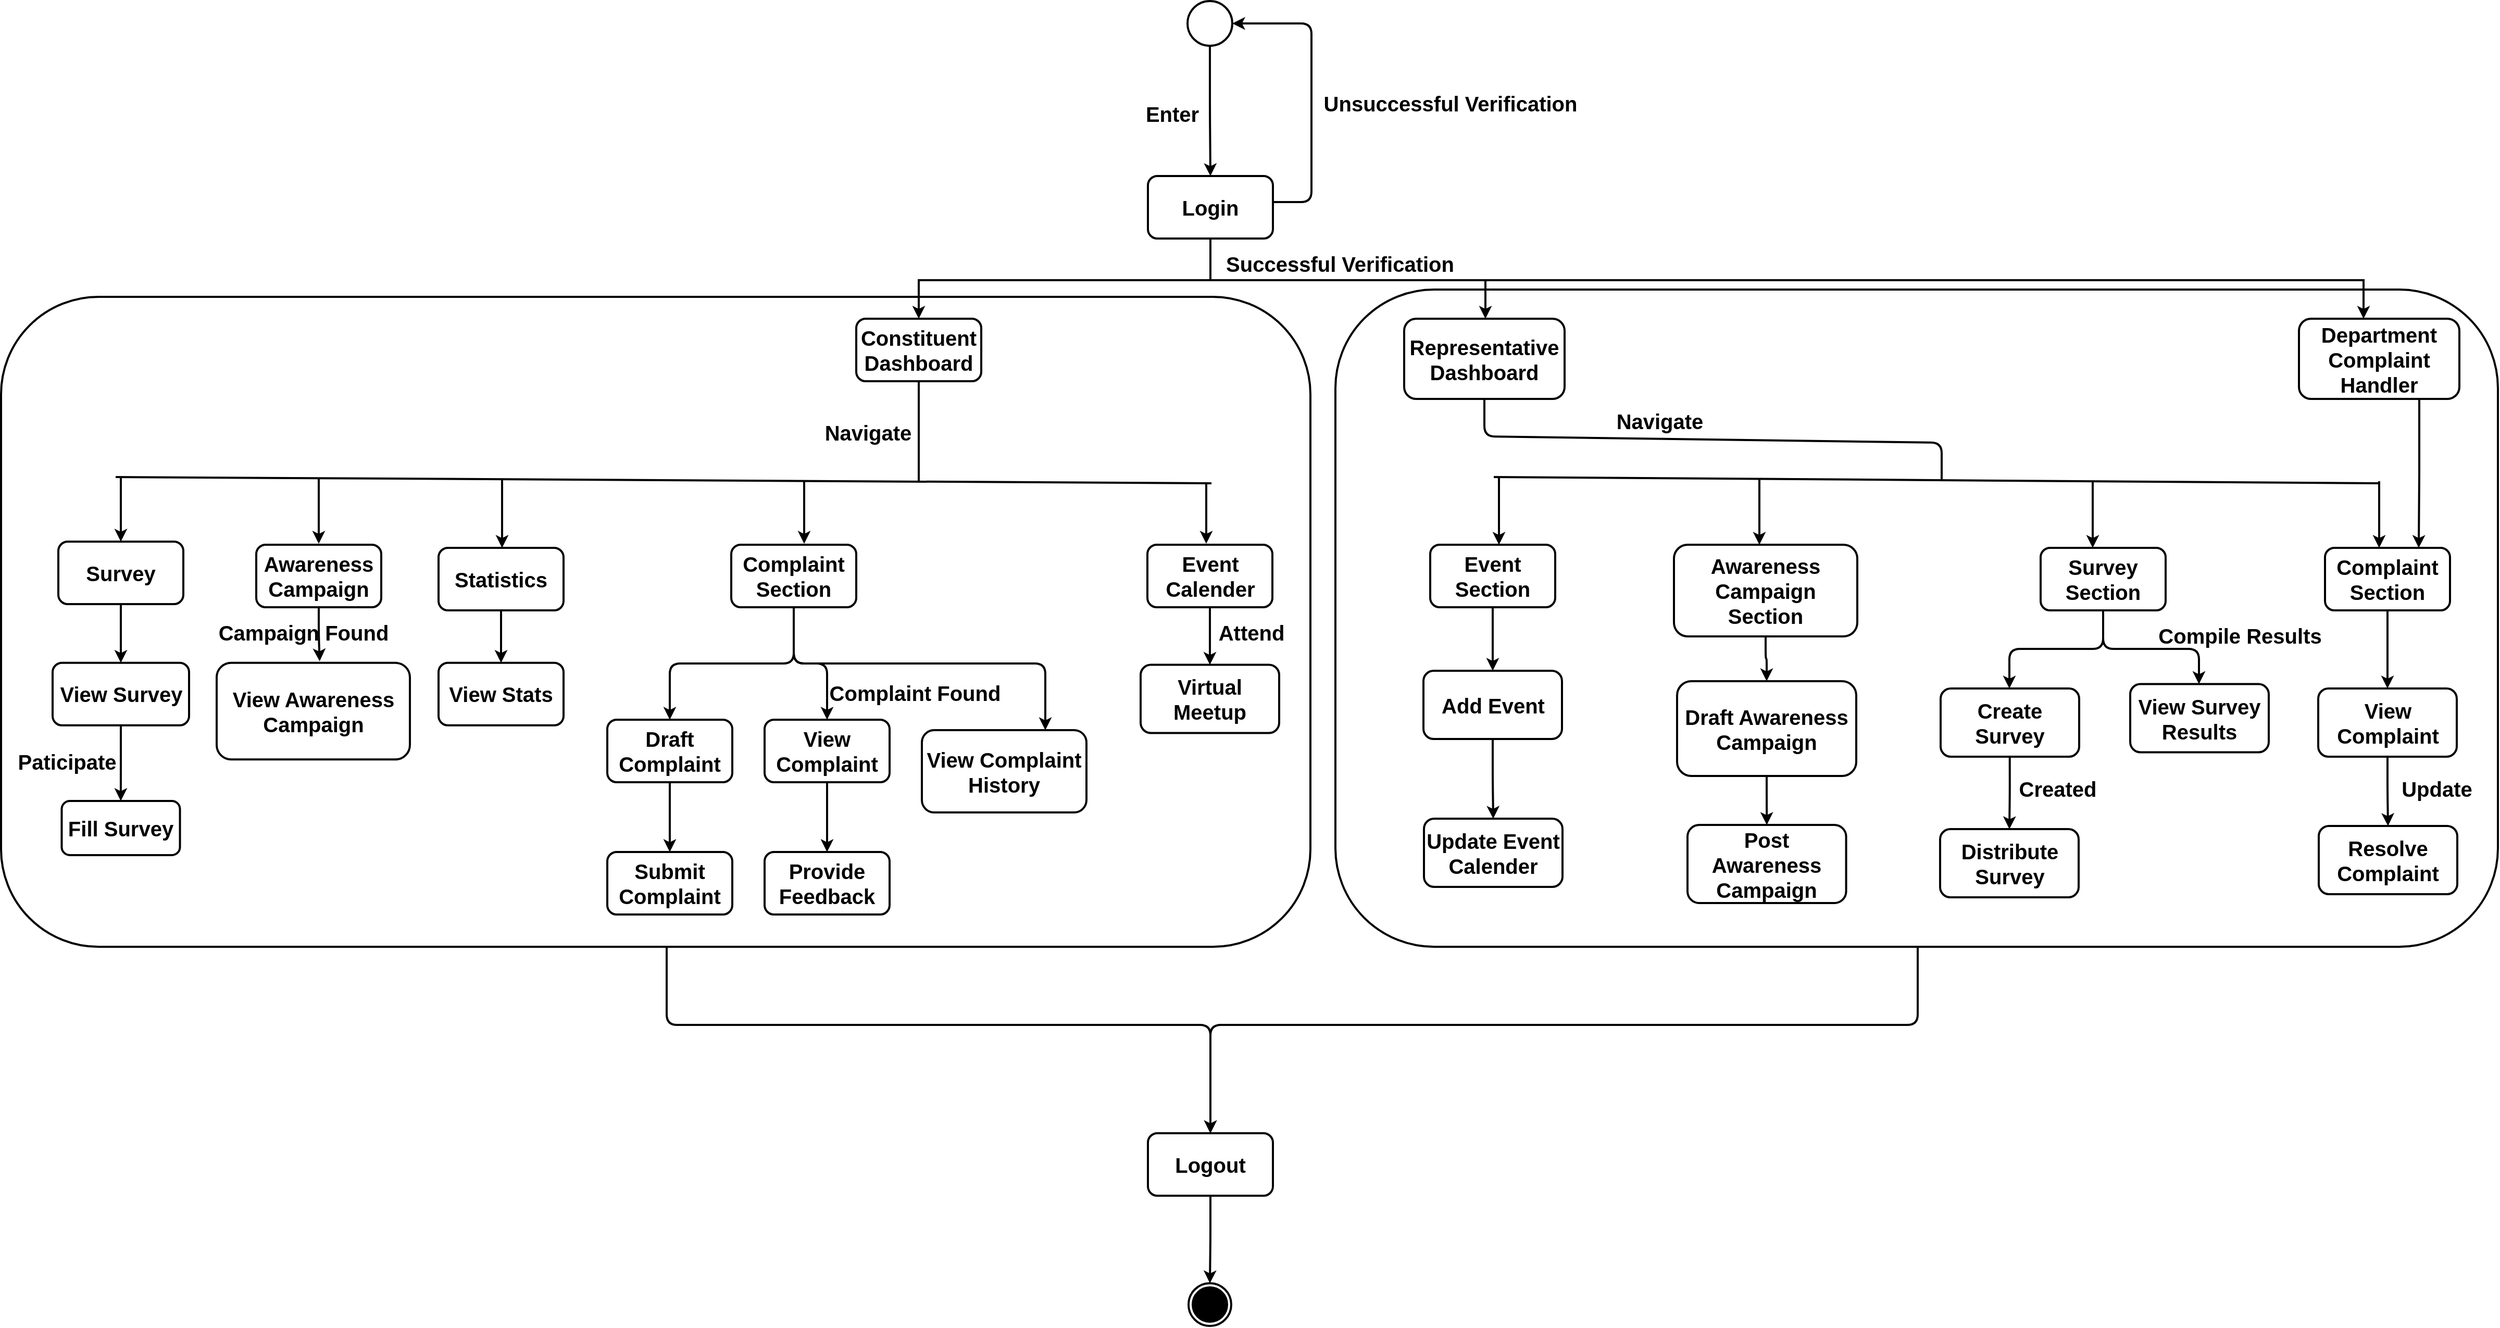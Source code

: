 <mxfile version="26.0.4">
  <diagram name="Page-1" id="58cdce13-f638-feb5-8d6f-7d28b1aa9fa0">
    <mxGraphModel dx="1289" dy="718" grid="0" gridSize="10" guides="1" tooltips="1" connect="1" arrows="1" fold="1" page="0" pageScale="1" pageWidth="1100" pageHeight="850" background="none" math="0" shadow="0">
      <root>
        <mxCell id="0" />
        <mxCell id="1" parent="0" />
        <mxCell id="kDdogtKYeGdFu2iAVPlt-46" value="" style="rounded=1;whiteSpace=wrap;html=1;fillColor=none;strokeWidth=2;fontSize=20;fontStyle=1" parent="1" vertex="1">
          <mxGeometry x="-563" y="174" width="1257" height="624" as="geometry" />
        </mxCell>
        <mxCell id="kDdogtKYeGdFu2iAVPlt-47" value="" style="rounded=1;whiteSpace=wrap;html=1;fillColor=none;strokeWidth=2;fontSize=20;fontStyle=1" parent="1" vertex="1">
          <mxGeometry x="718" y="167" width="1116" height="631" as="geometry" />
        </mxCell>
        <mxCell id="kDdogtKYeGdFu2iAVPlt-49" style="edgeStyle=orthogonalEdgeStyle;rounded=1;orthogonalLoop=1;jettySize=auto;html=1;entryX=0.5;entryY=0;entryDx=0;entryDy=0;strokeWidth=2;fontSize=20;fontStyle=1;curved=0;" parent="1" source="kDdogtKYeGdFu2iAVPlt-46" target="kDdogtKYeGdFu2iAVPlt-48" edge="1">
          <mxGeometry relative="1" as="geometry">
            <Array as="points">
              <mxPoint x="76" y="873" />
              <mxPoint x="598" y="873" />
            </Array>
          </mxGeometry>
        </mxCell>
        <mxCell id="ceck4IdtYcHGicZahIzw-30" style="edgeStyle=orthogonalEdgeStyle;rounded=0;orthogonalLoop=1;jettySize=auto;html=1;strokeWidth=2;fontSize=20;fontStyle=1" parent="1" source="ceck4IdtYcHGicZahIzw-2" target="ceck4IdtYcHGicZahIzw-18" edge="1">
          <mxGeometry relative="1" as="geometry">
            <Array as="points">
              <mxPoint x="598" y="158" />
              <mxPoint x="318" y="158" />
            </Array>
          </mxGeometry>
        </mxCell>
        <mxCell id="ceck4IdtYcHGicZahIzw-31" style="edgeStyle=orthogonalEdgeStyle;rounded=0;orthogonalLoop=1;jettySize=auto;html=1;strokeWidth=2;fontSize=20;fontStyle=1" parent="1" source="ceck4IdtYcHGicZahIzw-2" target="ceck4IdtYcHGicZahIzw-19" edge="1">
          <mxGeometry relative="1" as="geometry">
            <Array as="points">
              <mxPoint x="598" y="158" />
              <mxPoint x="862" y="158" />
            </Array>
          </mxGeometry>
        </mxCell>
        <mxCell id="7FAmfiopbbTKOHNVbmr1-15" style="edgeStyle=orthogonalEdgeStyle;rounded=0;orthogonalLoop=1;jettySize=auto;html=1;strokeWidth=2;fontSize=20;fontStyle=1" parent="1" source="ceck4IdtYcHGicZahIzw-2" target="7FAmfiopbbTKOHNVbmr1-14" edge="1">
          <mxGeometry relative="1" as="geometry">
            <Array as="points">
              <mxPoint x="598" y="158" />
              <mxPoint x="1705" y="158" />
            </Array>
          </mxGeometry>
        </mxCell>
        <mxCell id="ceck4IdtYcHGicZahIzw-2" value="&lt;span&gt;Login&lt;/span&gt;" style="whiteSpace=wrap;html=1;fontSize=20;fillColor=none;rounded=1;strokeWidth=2;fontStyle=1" parent="1" vertex="1">
          <mxGeometry x="538" y="58" width="120" height="60" as="geometry" />
        </mxCell>
        <mxCell id="ceck4IdtYcHGicZahIzw-29" style="edgeStyle=orthogonalEdgeStyle;rounded=1;orthogonalLoop=1;jettySize=auto;html=1;entryX=0.5;entryY=0;entryDx=0;entryDy=0;strokeWidth=2;fontSize=20;fontStyle=1;curved=0;" parent="1" source="ceck4IdtYcHGicZahIzw-14" target="ceck4IdtYcHGicZahIzw-2" edge="1">
          <mxGeometry relative="1" as="geometry" />
        </mxCell>
        <mxCell id="ceck4IdtYcHGicZahIzw-14" value="" style="strokeWidth=2;html=1;shape=mxgraph.flowchart.start_2;whiteSpace=wrap;fillColor=none;fontSize=20;fontStyle=1" parent="1" vertex="1">
          <mxGeometry x="576" y="-110" width="43" height="43" as="geometry" />
        </mxCell>
        <mxCell id="ceck4IdtYcHGicZahIzw-17" style="edgeStyle=orthogonalEdgeStyle;rounded=1;orthogonalLoop=1;jettySize=auto;html=1;entryX=1;entryY=0.5;entryDx=0;entryDy=0;entryPerimeter=0;strokeWidth=2;fontSize=20;fontStyle=1;curved=0;" parent="1" source="ceck4IdtYcHGicZahIzw-2" target="ceck4IdtYcHGicZahIzw-14" edge="1">
          <mxGeometry relative="1" as="geometry">
            <Array as="points">
              <mxPoint x="695" y="83" />
              <mxPoint x="695" y="-88" />
            </Array>
          </mxGeometry>
        </mxCell>
        <mxCell id="ceck4IdtYcHGicZahIzw-18" value="&lt;span&gt;Constituent&lt;/span&gt;&lt;div&gt;&lt;span&gt;Dashboard&lt;/span&gt;&lt;/div&gt;" style="whiteSpace=wrap;html=1;fontSize=20;fillColor=none;rounded=1;strokeWidth=2;fontStyle=1" parent="1" vertex="1">
          <mxGeometry x="258" y="195" width="120" height="60" as="geometry" />
        </mxCell>
        <mxCell id="ceck4IdtYcHGicZahIzw-19" value="&lt;span&gt;Representative&lt;/span&gt;&lt;div&gt;&lt;span&gt;Dashboard&lt;/span&gt;&lt;span&gt;&lt;br&gt;&lt;/span&gt;&lt;/div&gt;" style="whiteSpace=wrap;html=1;fontSize=20;fillColor=none;rounded=1;strokeWidth=2;fontStyle=1" parent="1" vertex="1">
          <mxGeometry x="784" y="195" width="154" height="77" as="geometry" />
        </mxCell>
        <mxCell id="kDdogtKYeGdFu2iAVPlt-31" style="edgeStyle=orthogonalEdgeStyle;rounded=1;orthogonalLoop=1;jettySize=auto;html=1;entryX=0.5;entryY=0;entryDx=0;entryDy=0;strokeWidth=2;fontSize=20;fontStyle=1;curved=0;" parent="1" source="ceck4IdtYcHGicZahIzw-33" target="ceck4IdtYcHGicZahIzw-34" edge="1">
          <mxGeometry relative="1" as="geometry" />
        </mxCell>
        <mxCell id="kDdogtKYeGdFu2iAVPlt-32" style="edgeStyle=orthogonalEdgeStyle;rounded=1;orthogonalLoop=1;jettySize=auto;html=1;entryX=0.5;entryY=0;entryDx=0;entryDy=0;strokeWidth=2;fontSize=20;fontStyle=1;curved=0;" parent="1" source="ceck4IdtYcHGicZahIzw-33" target="ceck4IdtYcHGicZahIzw-36" edge="1">
          <mxGeometry relative="1" as="geometry" />
        </mxCell>
        <mxCell id="kDdogtKYeGdFu2iAVPlt-33" style="edgeStyle=orthogonalEdgeStyle;rounded=1;orthogonalLoop=1;jettySize=auto;html=1;entryX=0.75;entryY=0;entryDx=0;entryDy=0;strokeWidth=2;fontSize=20;fontStyle=1;curved=0;" parent="1" source="ceck4IdtYcHGicZahIzw-33" target="ceck4IdtYcHGicZahIzw-37" edge="1">
          <mxGeometry relative="1" as="geometry">
            <Array as="points">
              <mxPoint x="198" y="526" />
              <mxPoint x="440" y="526" />
            </Array>
          </mxGeometry>
        </mxCell>
        <mxCell id="ceck4IdtYcHGicZahIzw-33" value="&lt;span&gt;Complaint Section&lt;/span&gt;" style="whiteSpace=wrap;html=1;fontSize=20;fillColor=none;rounded=1;strokeWidth=2;fontStyle=1" parent="1" vertex="1">
          <mxGeometry x="138" y="412" width="120" height="60" as="geometry" />
        </mxCell>
        <mxCell id="kDdogtKYeGdFu2iAVPlt-34" style="edgeStyle=orthogonalEdgeStyle;rounded=1;orthogonalLoop=1;jettySize=auto;html=1;strokeWidth=2;fontSize=20;fontStyle=1;curved=0;" parent="1" source="ceck4IdtYcHGicZahIzw-34" target="ceck4IdtYcHGicZahIzw-35" edge="1">
          <mxGeometry relative="1" as="geometry" />
        </mxCell>
        <mxCell id="ceck4IdtYcHGicZahIzw-34" value="&lt;span&gt;Draft Complaint&lt;/span&gt;" style="whiteSpace=wrap;html=1;fontSize=20;fillColor=none;rounded=1;strokeWidth=2;fontStyle=1" parent="1" vertex="1">
          <mxGeometry x="19" y="580" width="120" height="60" as="geometry" />
        </mxCell>
        <mxCell id="ceck4IdtYcHGicZahIzw-35" value="&lt;span&gt;Submit Complaint&lt;/span&gt;" style="whiteSpace=wrap;html=1;fontSize=20;fillColor=none;rounded=1;strokeWidth=2;fontStyle=1" parent="1" vertex="1">
          <mxGeometry x="19" y="707" width="120" height="60" as="geometry" />
        </mxCell>
        <mxCell id="kDdogtKYeGdFu2iAVPlt-35" style="edgeStyle=orthogonalEdgeStyle;rounded=1;orthogonalLoop=1;jettySize=auto;html=1;strokeWidth=2;fontSize=20;fontStyle=1;curved=0;" parent="1" source="ceck4IdtYcHGicZahIzw-36" target="ceck4IdtYcHGicZahIzw-40" edge="1">
          <mxGeometry relative="1" as="geometry" />
        </mxCell>
        <mxCell id="ceck4IdtYcHGicZahIzw-36" value="&lt;span&gt;View Complaint&lt;/span&gt;" style="whiteSpace=wrap;html=1;fontSize=20;fillColor=none;rounded=1;strokeWidth=2;fontStyle=1" parent="1" vertex="1">
          <mxGeometry x="170" y="580" width="120" height="60" as="geometry" />
        </mxCell>
        <mxCell id="ceck4IdtYcHGicZahIzw-37" value="&lt;span&gt;View Complaint History&lt;/span&gt;" style="whiteSpace=wrap;html=1;fontSize=20;fillColor=none;rounded=1;strokeWidth=2;fontStyle=1" parent="1" vertex="1">
          <mxGeometry x="321" y="590" width="158" height="79" as="geometry" />
        </mxCell>
        <mxCell id="kDdogtKYeGdFu2iAVPlt-36" style="edgeStyle=orthogonalEdgeStyle;rounded=1;orthogonalLoop=1;jettySize=auto;html=1;strokeWidth=2;fontSize=20;fontStyle=1;curved=0;" parent="1" source="ceck4IdtYcHGicZahIzw-38" target="ceck4IdtYcHGicZahIzw-39" edge="1">
          <mxGeometry relative="1" as="geometry" />
        </mxCell>
        <mxCell id="ceck4IdtYcHGicZahIzw-38" value="&lt;span&gt;Event Calender&lt;/span&gt;" style="whiteSpace=wrap;html=1;fontSize=20;fillColor=none;rounded=1;strokeWidth=2;fontStyle=1" parent="1" vertex="1">
          <mxGeometry x="537.5" y="412" width="120" height="60" as="geometry" />
        </mxCell>
        <mxCell id="ceck4IdtYcHGicZahIzw-39" value="&lt;span&gt;Virtual Meetup&lt;/span&gt;" style="whiteSpace=wrap;html=1;fontSize=20;fillColor=none;rounded=1;strokeWidth=2;fontStyle=1" parent="1" vertex="1">
          <mxGeometry x="531" y="527.25" width="133" height="65.5" as="geometry" />
        </mxCell>
        <mxCell id="ceck4IdtYcHGicZahIzw-40" value="&lt;span&gt;Provide Feedback&lt;/span&gt;" style="whiteSpace=wrap;html=1;fontSize=20;fillColor=none;rounded=1;strokeWidth=2;fontStyle=1" parent="1" vertex="1">
          <mxGeometry x="170" y="707" width="120" height="60" as="geometry" />
        </mxCell>
        <mxCell id="ceck4IdtYcHGicZahIzw-41" value="&lt;span&gt;Awareness Campaign&lt;/span&gt;" style="whiteSpace=wrap;html=1;fontSize=20;fillColor=none;rounded=1;strokeWidth=2;fontStyle=1" parent="1" vertex="1">
          <mxGeometry x="-318" y="412" width="120" height="60" as="geometry" />
        </mxCell>
        <mxCell id="kDdogtKYeGdFu2iAVPlt-30" style="edgeStyle=orthogonalEdgeStyle;rounded=1;orthogonalLoop=1;jettySize=auto;html=1;strokeWidth=2;fontSize=20;fontStyle=1;curved=0;" parent="1" source="ceck4IdtYcHGicZahIzw-42" target="kDdogtKYeGdFu2iAVPlt-5" edge="1">
          <mxGeometry relative="1" as="geometry" />
        </mxCell>
        <mxCell id="ceck4IdtYcHGicZahIzw-42" value="&lt;span&gt;Statistics&lt;/span&gt;" style="whiteSpace=wrap;html=1;fontSize=20;fillColor=none;rounded=1;strokeWidth=2;fontStyle=1" parent="1" vertex="1">
          <mxGeometry x="-143" y="415" width="120" height="60" as="geometry" />
        </mxCell>
        <mxCell id="kDdogtKYeGdFu2iAVPlt-26" style="edgeStyle=orthogonalEdgeStyle;rounded=1;orthogonalLoop=1;jettySize=auto;html=1;strokeWidth=2;fontSize=20;fontStyle=1;curved=0;" parent="1" source="ceck4IdtYcHGicZahIzw-44" target="kDdogtKYeGdFu2iAVPlt-7" edge="1">
          <mxGeometry relative="1" as="geometry" />
        </mxCell>
        <mxCell id="ceck4IdtYcHGicZahIzw-44" value="&lt;span&gt;Survey&lt;/span&gt;" style="whiteSpace=wrap;html=1;fontSize=20;fillColor=none;rounded=1;strokeWidth=2;fontStyle=1" parent="1" vertex="1">
          <mxGeometry x="-508" y="409" width="120" height="60" as="geometry" />
        </mxCell>
        <mxCell id="kDdogtKYeGdFu2iAVPlt-37" style="edgeStyle=orthogonalEdgeStyle;rounded=1;orthogonalLoop=1;jettySize=auto;html=1;strokeWidth=2;fontSize=20;fontStyle=1;curved=0;" parent="1" source="ceck4IdtYcHGicZahIzw-45" target="ceck4IdtYcHGicZahIzw-46" edge="1">
          <mxGeometry relative="1" as="geometry" />
        </mxCell>
        <mxCell id="ceck4IdtYcHGicZahIzw-45" value="&lt;span&gt;Event Section&lt;/span&gt;" style="whiteSpace=wrap;html=1;fontSize=20;fillColor=none;rounded=1;strokeWidth=2;fontStyle=1" parent="1" vertex="1">
          <mxGeometry x="809" y="412" width="120" height="60" as="geometry" />
        </mxCell>
        <mxCell id="kDdogtKYeGdFu2iAVPlt-38" style="edgeStyle=orthogonalEdgeStyle;rounded=1;orthogonalLoop=1;jettySize=auto;html=1;strokeWidth=2;fontSize=20;fontStyle=1;curved=0;" parent="1" source="ceck4IdtYcHGicZahIzw-46" target="ceck4IdtYcHGicZahIzw-47" edge="1">
          <mxGeometry relative="1" as="geometry" />
        </mxCell>
        <mxCell id="ceck4IdtYcHGicZahIzw-46" value="&lt;span&gt;Add Event&lt;/span&gt;" style="whiteSpace=wrap;html=1;fontSize=20;fillColor=none;rounded=1;strokeWidth=2;fontStyle=1" parent="1" vertex="1">
          <mxGeometry x="802.5" y="533" width="133" height="65.5" as="geometry" />
        </mxCell>
        <mxCell id="ceck4IdtYcHGicZahIzw-47" value="&lt;span&gt;Update Event Calender&lt;/span&gt;" style="whiteSpace=wrap;html=1;fontSize=20;fillColor=none;rounded=1;strokeWidth=2;fontStyle=1" parent="1" vertex="1">
          <mxGeometry x="803" y="675" width="133" height="65.5" as="geometry" />
        </mxCell>
        <mxCell id="kDdogtKYeGdFu2iAVPlt-39" style="edgeStyle=orthogonalEdgeStyle;rounded=1;orthogonalLoop=1;jettySize=auto;html=1;strokeWidth=2;fontSize=20;fontStyle=1;curved=0;" parent="1" source="ceck4IdtYcHGicZahIzw-48" target="ceck4IdtYcHGicZahIzw-49" edge="1">
          <mxGeometry relative="1" as="geometry" />
        </mxCell>
        <mxCell id="ceck4IdtYcHGicZahIzw-48" value="&lt;span&gt;Awareness Campaign Section&lt;/span&gt;" style="whiteSpace=wrap;html=1;fontSize=20;fillColor=none;rounded=1;strokeWidth=2;fontStyle=1" parent="1" vertex="1">
          <mxGeometry x="1043" y="412" width="176" height="88" as="geometry" />
        </mxCell>
        <mxCell id="kDdogtKYeGdFu2iAVPlt-40" style="edgeStyle=orthogonalEdgeStyle;rounded=1;orthogonalLoop=1;jettySize=auto;html=1;strokeWidth=2;fontSize=20;fontStyle=1;curved=0;" parent="1" source="ceck4IdtYcHGicZahIzw-49" target="ceck4IdtYcHGicZahIzw-50" edge="1">
          <mxGeometry relative="1" as="geometry" />
        </mxCell>
        <mxCell id="ceck4IdtYcHGicZahIzw-49" value="&lt;span&gt;Draft Awareness Campaign&lt;/span&gt;" style="whiteSpace=wrap;html=1;fontSize=20;fillColor=none;rounded=1;strokeWidth=2;fontStyle=1" parent="1" vertex="1">
          <mxGeometry x="1046" y="543" width="172" height="91" as="geometry" />
        </mxCell>
        <mxCell id="ceck4IdtYcHGicZahIzw-50" value="&lt;span&gt;Post Awareness Campaign&lt;/span&gt;" style="whiteSpace=wrap;html=1;fontSize=20;fillColor=none;rounded=1;strokeWidth=2;fontStyle=1" parent="1" vertex="1">
          <mxGeometry x="1056" y="681" width="152.29" height="75" as="geometry" />
        </mxCell>
        <mxCell id="kDdogtKYeGdFu2iAVPlt-41" style="edgeStyle=orthogonalEdgeStyle;rounded=1;orthogonalLoop=1;jettySize=auto;html=1;strokeWidth=2;fontSize=20;fontStyle=1;curved=0;" parent="1" source="ceck4IdtYcHGicZahIzw-51" target="ceck4IdtYcHGicZahIzw-52" edge="1">
          <mxGeometry relative="1" as="geometry">
            <Array as="points">
              <mxPoint x="1455" y="512" />
              <mxPoint x="1365" y="512" />
            </Array>
          </mxGeometry>
        </mxCell>
        <mxCell id="kDdogtKYeGdFu2iAVPlt-42" style="edgeStyle=orthogonalEdgeStyle;rounded=1;orthogonalLoop=1;jettySize=auto;html=1;strokeWidth=2;fontSize=20;fontStyle=1;curved=0;" parent="1" source="ceck4IdtYcHGicZahIzw-51" target="kDdogtKYeGdFu2iAVPlt-9" edge="1">
          <mxGeometry relative="1" as="geometry">
            <Array as="points">
              <mxPoint x="1455" y="512" />
              <mxPoint x="1547" y="512" />
            </Array>
          </mxGeometry>
        </mxCell>
        <mxCell id="ceck4IdtYcHGicZahIzw-51" value="&lt;span&gt;Survey&lt;/span&gt;&lt;div&gt;&lt;span&gt;Section&lt;/span&gt;&lt;/div&gt;" style="whiteSpace=wrap;html=1;fontSize=20;fillColor=none;rounded=1;strokeWidth=2;fontStyle=1" parent="1" vertex="1">
          <mxGeometry x="1395" y="415" width="120" height="60" as="geometry" />
        </mxCell>
        <mxCell id="ceck4IdtYcHGicZahIzw-52" value="&lt;span&gt;Create Survey&lt;/span&gt;" style="whiteSpace=wrap;html=1;fontSize=20;fillColor=none;rounded=1;strokeWidth=2;fontStyle=1" parent="1" vertex="1">
          <mxGeometry x="1299" y="550" width="133" height="65.5" as="geometry" />
        </mxCell>
        <mxCell id="ceck4IdtYcHGicZahIzw-53" value="&lt;span&gt;Distribute Survey&lt;/span&gt;" style="whiteSpace=wrap;html=1;fontSize=20;fillColor=none;rounded=1;strokeWidth=2;fontStyle=1" parent="1" vertex="1">
          <mxGeometry x="1298.5" y="685" width="133" height="65.5" as="geometry" />
        </mxCell>
        <mxCell id="kDdogtKYeGdFu2iAVPlt-44" style="edgeStyle=orthogonalEdgeStyle;rounded=1;orthogonalLoop=1;jettySize=auto;html=1;strokeWidth=2;fontSize=20;fontStyle=1;curved=0;" parent="1" source="kDdogtKYeGdFu2iAVPlt-1" target="kDdogtKYeGdFu2iAVPlt-2" edge="1">
          <mxGeometry relative="1" as="geometry" />
        </mxCell>
        <mxCell id="kDdogtKYeGdFu2iAVPlt-1" value="&lt;span&gt;Complaint Section&lt;/span&gt;" style="whiteSpace=wrap;html=1;fontSize=20;fillColor=none;rounded=1;strokeWidth=2;fontStyle=1" parent="1" vertex="1">
          <mxGeometry x="1668" y="415" width="120" height="60" as="geometry" />
        </mxCell>
        <mxCell id="kDdogtKYeGdFu2iAVPlt-45" style="edgeStyle=orthogonalEdgeStyle;rounded=1;orthogonalLoop=1;jettySize=auto;html=1;strokeWidth=2;fontSize=20;fontStyle=1;curved=0;" parent="1" source="kDdogtKYeGdFu2iAVPlt-2" target="kDdogtKYeGdFu2iAVPlt-3" edge="1">
          <mxGeometry relative="1" as="geometry" />
        </mxCell>
        <mxCell id="kDdogtKYeGdFu2iAVPlt-2" value="&lt;span&gt;View Complaint&lt;/span&gt;" style="whiteSpace=wrap;html=1;fontSize=20;fillColor=none;rounded=1;strokeWidth=2;fontStyle=1" parent="1" vertex="1">
          <mxGeometry x="1661.5" y="550" width="133" height="65.5" as="geometry" />
        </mxCell>
        <mxCell id="kDdogtKYeGdFu2iAVPlt-3" value="&lt;span&gt;Resolve Complaint&lt;/span&gt;" style="whiteSpace=wrap;html=1;fontSize=20;fillColor=none;rounded=1;strokeWidth=2;fontStyle=1" parent="1" vertex="1">
          <mxGeometry x="1662" y="682" width="133" height="65.5" as="geometry" />
        </mxCell>
        <mxCell id="kDdogtKYeGdFu2iAVPlt-4" value="&lt;span&gt;View Awareness Campaign&lt;/span&gt;" style="whiteSpace=wrap;html=1;fontSize=20;fillColor=none;rounded=1;strokeWidth=2;fontStyle=1" parent="1" vertex="1">
          <mxGeometry x="-356" y="525.38" width="185.5" height="92.75" as="geometry" />
        </mxCell>
        <mxCell id="kDdogtKYeGdFu2iAVPlt-5" value="&lt;span&gt;View Stats&lt;/span&gt;" style="whiteSpace=wrap;html=1;fontSize=20;fillColor=none;rounded=1;strokeWidth=2;fontStyle=1" parent="1" vertex="1">
          <mxGeometry x="-143" y="525.38" width="120" height="60" as="geometry" />
        </mxCell>
        <mxCell id="kDdogtKYeGdFu2iAVPlt-27" style="edgeStyle=orthogonalEdgeStyle;rounded=1;orthogonalLoop=1;jettySize=auto;html=1;strokeWidth=2;fontSize=20;fontStyle=1;curved=0;" parent="1" source="kDdogtKYeGdFu2iAVPlt-7" target="kDdogtKYeGdFu2iAVPlt-8" edge="1">
          <mxGeometry relative="1" as="geometry" />
        </mxCell>
        <mxCell id="kDdogtKYeGdFu2iAVPlt-7" value="&lt;span&gt;View Survey&lt;/span&gt;" style="whiteSpace=wrap;html=1;fontSize=20;fillColor=none;rounded=1;strokeWidth=2;fontStyle=1" parent="1" vertex="1">
          <mxGeometry x="-513.5" y="525.38" width="131" height="60" as="geometry" />
        </mxCell>
        <mxCell id="kDdogtKYeGdFu2iAVPlt-8" value="&lt;span&gt;Fill Survey&lt;/span&gt;" style="whiteSpace=wrap;html=1;fontSize=20;fillColor=none;rounded=1;strokeWidth=2;fontStyle=1" parent="1" vertex="1">
          <mxGeometry x="-504.77" y="658" width="113.53" height="52" as="geometry" />
        </mxCell>
        <mxCell id="kDdogtKYeGdFu2iAVPlt-9" value="&lt;span&gt;View Survey Results&lt;/span&gt;" style="whiteSpace=wrap;html=1;fontSize=20;fillColor=none;rounded=1;strokeWidth=2;fontStyle=1" parent="1" vertex="1">
          <mxGeometry x="1481" y="545.75" width="133" height="65.5" as="geometry" />
        </mxCell>
        <mxCell id="kDdogtKYeGdFu2iAVPlt-24" value="" style="group;strokeWidth=2;fontSize=20;fontStyle=1" parent="1" vertex="1" connectable="0">
          <mxGeometry x="-453" y="347" width="1052" height="68" as="geometry" />
        </mxCell>
        <mxCell id="kDdogtKYeGdFu2iAVPlt-13" style="edgeStyle=orthogonalEdgeStyle;rounded=0;orthogonalLoop=1;jettySize=auto;html=1;strokeWidth=2;endArrow=none;endFill=0;fontSize=20;fontStyle=1" parent="kDdogtKYeGdFu2iAVPlt-24" source="ceck4IdtYcHGicZahIzw-18" edge="1">
          <mxGeometry relative="1" as="geometry">
            <mxPoint x="771" y="4.25" as="targetPoint" />
          </mxGeometry>
        </mxCell>
        <mxCell id="kDdogtKYeGdFu2iAVPlt-11" value="" style="endArrow=none;html=1;rounded=0;strokeWidth=2;fontSize=20;fontStyle=1" parent="kDdogtKYeGdFu2iAVPlt-24" edge="1">
          <mxGeometry width="50" height="50" relative="1" as="geometry">
            <mxPoint as="sourcePoint" />
            <mxPoint x="1052" y="6" as="targetPoint" />
          </mxGeometry>
        </mxCell>
        <mxCell id="kDdogtKYeGdFu2iAVPlt-14" value="" style="endArrow=classic;html=1;rounded=1;entryX=0.5;entryY=0;entryDx=0;entryDy=0;strokeWidth=2;fontSize=20;fontStyle=1;curved=0;" parent="kDdogtKYeGdFu2iAVPlt-24" target="ceck4IdtYcHGicZahIzw-44" edge="1">
          <mxGeometry width="50" height="50" relative="1" as="geometry">
            <mxPoint x="5" as="sourcePoint" />
            <mxPoint x="93" y="14" as="targetPoint" />
          </mxGeometry>
        </mxCell>
        <mxCell id="kDdogtKYeGdFu2iAVPlt-15" value="" style="endArrow=classic;html=1;rounded=1;entryX=0.5;entryY=0;entryDx=0;entryDy=0;strokeWidth=2;fontSize=20;fontStyle=1;curved=0;" parent="kDdogtKYeGdFu2iAVPlt-24" edge="1">
          <mxGeometry width="50" height="50" relative="1" as="geometry">
            <mxPoint x="195" y="2" as="sourcePoint" />
            <mxPoint x="195" y="64" as="targetPoint" />
          </mxGeometry>
        </mxCell>
        <mxCell id="kDdogtKYeGdFu2iAVPlt-16" value="" style="endArrow=classic;html=1;rounded=1;entryX=0.5;entryY=0;entryDx=0;entryDy=0;strokeWidth=2;fontSize=20;fontStyle=1;curved=0;" parent="kDdogtKYeGdFu2iAVPlt-24" edge="1">
          <mxGeometry width="50" height="50" relative="1" as="geometry">
            <mxPoint x="371" y="3" as="sourcePoint" />
            <mxPoint x="371" y="68" as="targetPoint" />
          </mxGeometry>
        </mxCell>
        <mxCell id="kDdogtKYeGdFu2iAVPlt-17" value="" style="endArrow=classic;html=1;rounded=1;entryX=0.5;entryY=0;entryDx=0;entryDy=0;strokeWidth=2;fontSize=20;fontStyle=1;curved=0;" parent="kDdogtKYeGdFu2iAVPlt-24" edge="1">
          <mxGeometry width="50" height="50" relative="1" as="geometry">
            <mxPoint x="661" y="4" as="sourcePoint" />
            <mxPoint x="661" y="64" as="targetPoint" />
          </mxGeometry>
        </mxCell>
        <mxCell id="kDdogtKYeGdFu2iAVPlt-18" value="" style="endArrow=classic;html=1;rounded=1;entryX=0.5;entryY=0;entryDx=0;entryDy=0;strokeWidth=2;fontSize=20;fontStyle=1;curved=0;" parent="kDdogtKYeGdFu2iAVPlt-24" edge="1">
          <mxGeometry width="50" height="50" relative="1" as="geometry">
            <mxPoint x="1047" y="5" as="sourcePoint" />
            <mxPoint x="1047" y="64" as="targetPoint" />
          </mxGeometry>
        </mxCell>
        <mxCell id="kDdogtKYeGdFu2iAVPlt-25" value="" style="group;strokeWidth=2;fontSize=20;fontStyle=1" parent="1" vertex="1" connectable="0">
          <mxGeometry x="861" y="308" width="860" height="107" as="geometry" />
        </mxCell>
        <mxCell id="kDdogtKYeGdFu2iAVPlt-12" value="" style="endArrow=none;html=1;rounded=0;strokeWidth=2;fontSize=20;fontStyle=1" parent="kDdogtKYeGdFu2iAVPlt-25" edge="1">
          <mxGeometry width="50" height="50" relative="1" as="geometry">
            <mxPoint x="9" y="39" as="sourcePoint" />
            <mxPoint x="860" y="45" as="targetPoint" />
          </mxGeometry>
        </mxCell>
        <mxCell id="kDdogtKYeGdFu2iAVPlt-19" value="" style="endArrow=classic;html=1;rounded=1;entryX=0.5;entryY=0;entryDx=0;entryDy=0;strokeWidth=2;fontSize=20;fontStyle=1;curved=0;" parent="kDdogtKYeGdFu2iAVPlt-25" edge="1">
          <mxGeometry width="50" height="50" relative="1" as="geometry">
            <mxPoint x="14" y="40" as="sourcePoint" />
            <mxPoint x="14" y="104" as="targetPoint" />
          </mxGeometry>
        </mxCell>
        <mxCell id="kDdogtKYeGdFu2iAVPlt-20" value="" style="endArrow=classic;html=1;rounded=1;entryX=0.5;entryY=0;entryDx=0;entryDy=0;strokeWidth=2;fontSize=20;fontStyle=1;curved=0;" parent="kDdogtKYeGdFu2iAVPlt-25" edge="1">
          <mxGeometry width="50" height="50" relative="1" as="geometry">
            <mxPoint x="264" y="40" as="sourcePoint" />
            <mxPoint x="264" y="104" as="targetPoint" />
          </mxGeometry>
        </mxCell>
        <mxCell id="kDdogtKYeGdFu2iAVPlt-21" value="" style="endArrow=classic;html=1;rounded=1;entryX=0.5;entryY=0;entryDx=0;entryDy=0;strokeWidth=2;fontSize=20;fontStyle=1;curved=0;" parent="kDdogtKYeGdFu2iAVPlt-25" edge="1">
          <mxGeometry width="50" height="50" relative="1" as="geometry">
            <mxPoint x="584" y="43" as="sourcePoint" />
            <mxPoint x="584" y="107" as="targetPoint" />
          </mxGeometry>
        </mxCell>
        <mxCell id="kDdogtKYeGdFu2iAVPlt-22" value="" style="endArrow=classic;html=1;rounded=1;entryX=0.5;entryY=0;entryDx=0;entryDy=0;strokeWidth=2;fontSize=20;fontStyle=1;curved=0;" parent="kDdogtKYeGdFu2iAVPlt-25" edge="1">
          <mxGeometry width="50" height="50" relative="1" as="geometry">
            <mxPoint x="859" y="43" as="sourcePoint" />
            <mxPoint x="859" y="107" as="targetPoint" />
          </mxGeometry>
        </mxCell>
        <mxCell id="kDdogtKYeGdFu2iAVPlt-23" value="" style="endArrow=none;html=1;rounded=1;entryX=0.5;entryY=1;entryDx=0;entryDy=0;strokeWidth=2;fontSize=20;fontStyle=1;curved=0;" parent="kDdogtKYeGdFu2iAVPlt-25" target="ceck4IdtYcHGicZahIzw-19" edge="1">
          <mxGeometry width="50" height="50" relative="1" as="geometry">
            <mxPoint x="439" y="41" as="sourcePoint" />
            <mxPoint x="468" y="-35" as="targetPoint" />
            <Array as="points">
              <mxPoint x="439" y="6" />
              <mxPoint />
            </Array>
          </mxGeometry>
        </mxCell>
        <mxCell id="kDdogtKYeGdFu2iAVPlt-29" style="edgeStyle=orthogonalEdgeStyle;rounded=1;orthogonalLoop=1;jettySize=auto;html=1;entryX=0.533;entryY=-0.016;entryDx=0;entryDy=0;entryPerimeter=0;strokeWidth=2;fontSize=20;fontStyle=1;curved=0;" parent="1" source="ceck4IdtYcHGicZahIzw-41" target="kDdogtKYeGdFu2iAVPlt-4" edge="1">
          <mxGeometry relative="1" as="geometry" />
        </mxCell>
        <mxCell id="kDdogtKYeGdFu2iAVPlt-43" style="edgeStyle=orthogonalEdgeStyle;rounded=1;orthogonalLoop=1;jettySize=auto;html=1;entryX=0.5;entryY=0;entryDx=0;entryDy=0;strokeWidth=2;fontSize=20;fontStyle=1;curved=0;exitX=0.499;exitY=1.01;exitDx=0;exitDy=0;exitPerimeter=0;" parent="1" source="ceck4IdtYcHGicZahIzw-52" target="ceck4IdtYcHGicZahIzw-53" edge="1">
          <mxGeometry relative="1" as="geometry">
            <mxPoint x="1365.491" y="612.5" as="sourcePoint" />
            <mxPoint x="1366.049" y="685.471" as="targetPoint" />
          </mxGeometry>
        </mxCell>
        <mxCell id="kDdogtKYeGdFu2iAVPlt-50" style="edgeStyle=orthogonalEdgeStyle;rounded=1;orthogonalLoop=1;jettySize=auto;html=1;entryX=0.5;entryY=0;entryDx=0;entryDy=0;strokeWidth=2;fontSize=20;fontStyle=1;curved=0;" parent="1" source="kDdogtKYeGdFu2iAVPlt-47" target="kDdogtKYeGdFu2iAVPlt-48" edge="1">
          <mxGeometry relative="1" as="geometry">
            <Array as="points">
              <mxPoint x="1277" y="873" />
              <mxPoint x="598" y="873" />
            </Array>
          </mxGeometry>
        </mxCell>
        <mxCell id="kDdogtKYeGdFu2iAVPlt-52" style="edgeStyle=orthogonalEdgeStyle;rounded=1;orthogonalLoop=1;jettySize=auto;html=1;entryX=0.5;entryY=0;entryDx=0;entryDy=0;strokeWidth=2;fontSize=20;fontStyle=1;curved=0;" parent="1" source="kDdogtKYeGdFu2iAVPlt-48" target="kDdogtKYeGdFu2iAVPlt-51" edge="1">
          <mxGeometry relative="1" as="geometry" />
        </mxCell>
        <mxCell id="kDdogtKYeGdFu2iAVPlt-48" value="&lt;span&gt;Logout&lt;/span&gt;" style="whiteSpace=wrap;html=1;fontSize=20;fillColor=none;rounded=1;strokeWidth=2;fontStyle=1" parent="1" vertex="1">
          <mxGeometry x="538" y="977" width="120" height="60" as="geometry" />
        </mxCell>
        <mxCell id="kDdogtKYeGdFu2iAVPlt-51" value="" style="ellipse;html=1;shape=endState;fillColor=#000000;strokeColor=light-dark(#000000,#FF9090);strokeWidth=2;fontSize=20;fontStyle=1" parent="1" vertex="1">
          <mxGeometry x="577" y="1121" width="41" height="41" as="geometry" />
        </mxCell>
        <mxCell id="7FAmfiopbbTKOHNVbmr1-1" value="&lt;font&gt;&lt;span&gt;Enter&lt;/span&gt;&lt;/font&gt;" style="text;html=1;align=center;verticalAlign=middle;resizable=0;points=[];autosize=1;strokeColor=none;fillColor=none;fontSize=20;fontStyle=1" parent="1" vertex="1">
          <mxGeometry x="528" y="-20" width="66" height="36" as="geometry" />
        </mxCell>
        <mxCell id="7FAmfiopbbTKOHNVbmr1-2" value="&lt;font&gt;&lt;span&gt;Successful Verification&lt;/span&gt;&lt;/font&gt;" style="text;html=1;align=center;verticalAlign=middle;resizable=0;points=[];autosize=1;strokeColor=none;fillColor=none;fontSize=20;fontStyle=1" parent="1" vertex="1">
          <mxGeometry x="613" y="124" width="218" height="36" as="geometry" />
        </mxCell>
        <mxCell id="7FAmfiopbbTKOHNVbmr1-3" value="&lt;font&gt;&lt;span&gt;Unsuccessful Verification&lt;/span&gt;&lt;/font&gt;" style="text;html=1;align=center;verticalAlign=middle;resizable=0;points=[];autosize=1;strokeColor=none;fillColor=none;fontSize=20;fontStyle=1" parent="1" vertex="1">
          <mxGeometry x="708" y="-30" width="240" height="36" as="geometry" />
        </mxCell>
        <mxCell id="7FAmfiopbbTKOHNVbmr1-4" value="&lt;font&gt;&lt;span&gt;Navigate&lt;/span&gt;&lt;/font&gt;" style="text;html=1;align=center;verticalAlign=middle;resizable=0;points=[];autosize=1;strokeColor=none;fillColor=none;fontSize=20;fontStyle=1" parent="1" vertex="1">
          <mxGeometry x="980" y="275" width="97" height="36" as="geometry" />
        </mxCell>
        <mxCell id="7FAmfiopbbTKOHNVbmr1-5" value="&lt;font&gt;&lt;span&gt;Navigate&lt;/span&gt;&lt;/font&gt;" style="text;html=1;align=center;verticalAlign=middle;resizable=0;points=[];autosize=1;strokeColor=none;fillColor=none;fontSize=20;fontStyle=1" parent="1" vertex="1">
          <mxGeometry x="220" y="286" width="97" height="36" as="geometry" />
        </mxCell>
        <mxCell id="7FAmfiopbbTKOHNVbmr1-6" value="&lt;span&gt;&lt;span&gt;&amp;nbsp;&lt;/span&gt;&lt;/span&gt;" style="text;html=1;align=center;verticalAlign=middle;resizable=0;points=[];autosize=1;strokeColor=none;fillColor=none;fontSize=20;fontStyle=1" parent="1" vertex="1">
          <mxGeometry x="122" y="601" width="24" height="36" as="geometry" />
        </mxCell>
        <mxCell id="7FAmfiopbbTKOHNVbmr1-7" value="&lt;font&gt;&lt;span&gt;Complaint Found&lt;/span&gt;&lt;/font&gt;" style="text;html=1;align=center;verticalAlign=middle;resizable=0;points=[];autosize=1;strokeColor=none;fillColor=none;fontSize=20;fontStyle=1" parent="1" vertex="1">
          <mxGeometry x="229" y="536" width="170" height="36" as="geometry" />
        </mxCell>
        <mxCell id="7FAmfiopbbTKOHNVbmr1-8" value="&lt;font&gt;&lt;span&gt;Attend&lt;/span&gt;&lt;/font&gt;" style="text;html=1;align=center;verticalAlign=middle;resizable=0;points=[];autosize=1;strokeColor=none;fillColor=none;fontSize=20;fontStyle=1" parent="1" vertex="1">
          <mxGeometry x="599" y="478" width="76" height="36" as="geometry" />
        </mxCell>
        <mxCell id="7FAmfiopbbTKOHNVbmr1-9" value="&lt;font&gt;&lt;span&gt;Campaign Found&lt;/span&gt;&lt;/font&gt;" style="text;html=1;align=center;verticalAlign=middle;resizable=0;points=[];autosize=1;strokeColor=none;fillColor=none;fontSize=20;fontStyle=1" parent="1" vertex="1">
          <mxGeometry x="-359" y="478" width="171" height="36" as="geometry" />
        </mxCell>
        <mxCell id="7FAmfiopbbTKOHNVbmr1-10" value="&lt;font&gt;&lt;span&gt;Paticipate&lt;/span&gt;&lt;/font&gt;" style="text;html=1;align=center;verticalAlign=middle;resizable=0;points=[];autosize=1;strokeColor=none;fillColor=none;fontSize=20;fontStyle=1" parent="1" vertex="1">
          <mxGeometry x="-553" y="601.5" width="106" height="36" as="geometry" />
        </mxCell>
        <mxCell id="7FAmfiopbbTKOHNVbmr1-11" value="&lt;font&gt;&lt;span&gt;Created&lt;/span&gt;&lt;/font&gt;" style="text;html=1;align=center;verticalAlign=middle;resizable=0;points=[];autosize=1;strokeColor=none;fillColor=none;fontSize=20;fontStyle=1" parent="1" vertex="1">
          <mxGeometry x="1366" y="628" width="89" height="36" as="geometry" />
        </mxCell>
        <mxCell id="7FAmfiopbbTKOHNVbmr1-12" value="&lt;font&gt;&lt;span&gt;Compile Results&lt;/span&gt;&lt;/font&gt;" style="text;html=1;align=center;verticalAlign=middle;resizable=0;points=[];autosize=1;strokeColor=none;fillColor=none;fontSize=20;fontStyle=1" parent="1" vertex="1">
          <mxGeometry x="1504" y="481" width="164" height="36" as="geometry" />
        </mxCell>
        <mxCell id="7FAmfiopbbTKOHNVbmr1-13" value="&lt;font&gt;&lt;span&gt;Update&lt;/span&gt;&lt;/font&gt;" style="text;html=1;align=center;verticalAlign=middle;resizable=0;points=[];autosize=1;strokeColor=none;fillColor=none;fontSize=20;fontStyle=1" parent="1" vertex="1">
          <mxGeometry x="1733" y="628" width="83" height="36" as="geometry" />
        </mxCell>
        <mxCell id="7FAmfiopbbTKOHNVbmr1-16" style="edgeStyle=orthogonalEdgeStyle;rounded=0;orthogonalLoop=1;jettySize=auto;html=1;entryX=0.75;entryY=0;entryDx=0;entryDy=0;exitX=0.75;exitY=1;exitDx=0;exitDy=0;strokeWidth=2;fontSize=20;fontStyle=1" parent="1" source="7FAmfiopbbTKOHNVbmr1-14" target="kDdogtKYeGdFu2iAVPlt-1" edge="1">
          <mxGeometry relative="1" as="geometry" />
        </mxCell>
        <mxCell id="7FAmfiopbbTKOHNVbmr1-14" value="&lt;div&gt;&lt;span&gt;Department Complaint Handler&lt;/span&gt;&lt;/div&gt;" style="whiteSpace=wrap;html=1;fontSize=20;fillColor=none;rounded=1;strokeWidth=2;fontStyle=1" parent="1" vertex="1">
          <mxGeometry x="1643" y="195" width="154" height="77" as="geometry" />
        </mxCell>
      </root>
    </mxGraphModel>
  </diagram>
</mxfile>
